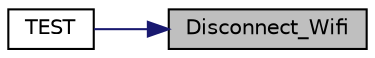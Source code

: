 digraph "Disconnect_Wifi"
{
 // LATEX_PDF_SIZE
  edge [fontname="Helvetica",fontsize="10",labelfontname="Helvetica",labelfontsize="10"];
  node [fontname="Helvetica",fontsize="10",shape=record];
  rankdir="RL";
  Node1 [label="Disconnect_Wifi",height=0.2,width=0.4,color="black", fillcolor="grey75", style="filled", fontcolor="black",tooltip="This function handles AT commands to disconnect the wifi."];
  Node1 -> Node2 [dir="back",color="midnightblue",fontsize="10",style="solid",fontname="Helvetica"];
  Node2 [label="TEST",height=0.2,width=0.4,color="black", fillcolor="white", style="filled",URL="$tests_8cpp.html#a815bdb1dfa6d0062486342c952bde6c9",tooltip=" "];
}
